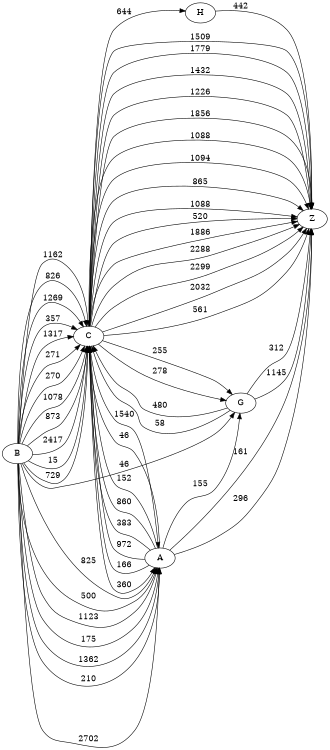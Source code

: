 digraph G {
	rankdir=LR size="8,5"
	B
	C
	B -> C [label=873]
	C
	G
	C -> G [label=255]
	G
	Z
	G -> Z [label=1145]
	B
	A
	B -> A [label=2702]
	A
	C
	A -> C [label=46]
	C
	Z
	C -> Z [label=1509]
	B
	A
	B -> A [label=825]
	A
	C
	A -> C [label=152]
	C
	Z
	C -> Z [label=1779]
	B
	A
	B -> A [label=500]
	A
	G
	A -> G [label=155]
	G
	C
	G -> C [label=480]
	C
	Z
	C -> Z [label=1432]
	B
	C
	B -> C [label=2417]
	C
	Z
	C -> Z [label=1226]
	B
	C
	B -> C [label=15]
	C
	Z
	C -> Z [label=1856]
	B
	C
	B -> C [label=729]
	C
	Z
	C -> Z [label=1088]
	B
	C
	B -> C [label=1162]
	C
	Z
	C -> Z [label=1094]
	B
	G
	B -> G [label=46]
	G
	C
	G -> C [label=58]
	C
	A
	C -> A [label=360]
	A
	Z
	A -> Z [label=161]
	B
	C
	B -> C [label=826]
	C
	G
	C -> G [label=278]
	G
	Z
	G -> Z [label=312]
	B
	C
	B -> C [label=1269]
	C
	H
	C -> H [label=644]
	H
	Z
	H -> Z [label=442]
	B
	A
	B -> A [label=1123]
	A
	C
	A -> C [label=860]
	C
	Z
	C -> Z [label=865]
	B
	C
	B -> C [label=357]
	C
	Z
	C -> Z [label=1088]
	B
	C
	B -> C [label=1317]
	C
	Z
	C -> Z [label=520]
	B
	C
	B -> C [label=271]
	C
	Z
	C -> Z [label=1886]
	B
	C
	B -> C [label=270]
	C
	A
	C -> A [label=1540]
	A
	Z
	A -> Z [label=296]
	B
	A
	B -> A [label=175]
	A
	C
	A -> C [label=383]
	C
	Z
	C -> Z [label=2288]
	B
	A
	B -> A [label=1362]
	A
	C
	A -> C [label=972]
	C
	Z
	C -> Z [label=2299]
	B
	A
	B -> A [label=210]
	A
	C
	A -> C [label=166]
	C
	Z
	C -> Z [label=2032]
	B
	C
	B -> C [label=1078]
	C
	Z
	C -> Z [label=561]
}
